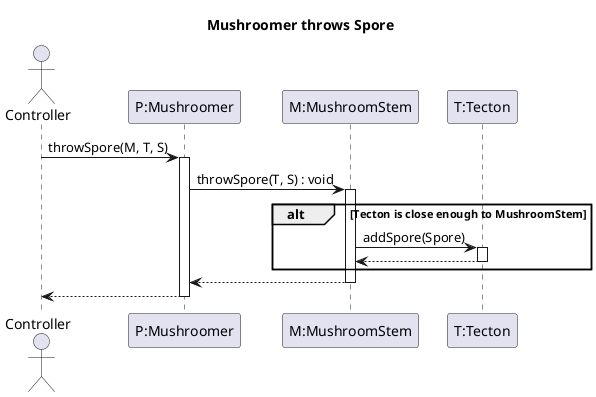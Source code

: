 @startuml throwSpore

title Mushroomer throws Spore

actor Controller
participant "P:Mushroomer" as P
participant "M:MushroomStem" as M
participant "T:Tecton" as T

Controller -> P : throwSpore(M, T, S)
activate P

P -> M: throwSpore(T, S) : void
activate M
alt Tecton is close enough to MushroomStem

M -> T : addSpore(Spore)
activate T
T --> M
deactivate T
end
M --> P
deactivate M

Controller <-- P
deactivate P

@enduml